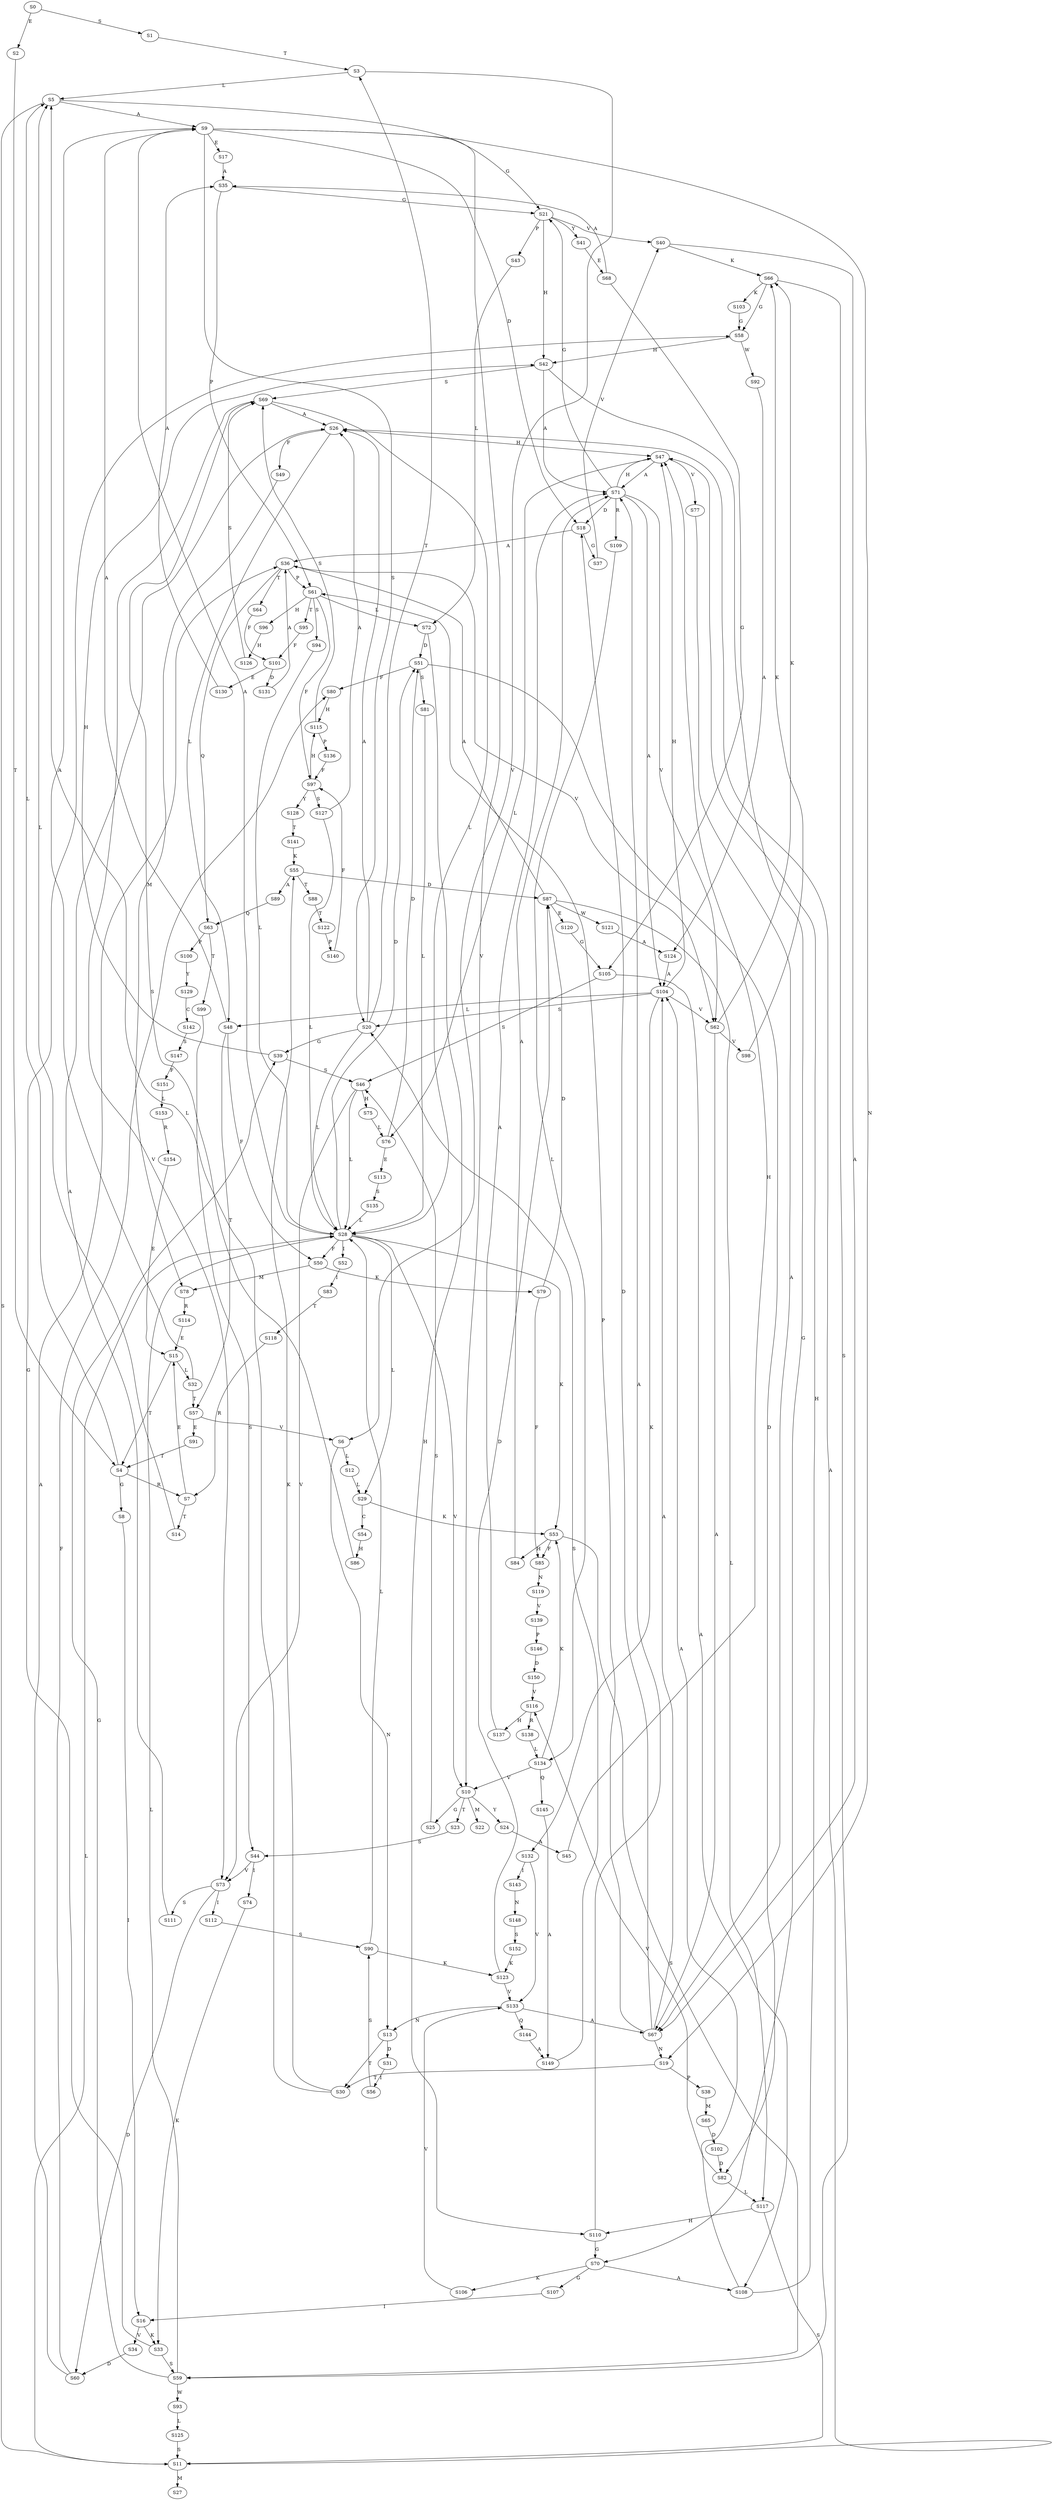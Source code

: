 strict digraph  {
	S0 -> S1 [ label = S ];
	S0 -> S2 [ label = E ];
	S1 -> S3 [ label = T ];
	S2 -> S4 [ label = T ];
	S3 -> S5 [ label = L ];
	S3 -> S6 [ label = V ];
	S4 -> S7 [ label = R ];
	S4 -> S8 [ label = G ];
	S4 -> S5 [ label = L ];
	S5 -> S9 [ label = A ];
	S5 -> S10 [ label = V ];
	S5 -> S11 [ label = S ];
	S6 -> S12 [ label = L ];
	S6 -> S13 [ label = N ];
	S7 -> S14 [ label = T ];
	S7 -> S15 [ label = E ];
	S8 -> S16 [ label = I ];
	S9 -> S17 [ label = E ];
	S9 -> S18 [ label = D ];
	S9 -> S19 [ label = N ];
	S9 -> S20 [ label = S ];
	S9 -> S21 [ label = G ];
	S10 -> S22 [ label = M ];
	S10 -> S23 [ label = T ];
	S10 -> S24 [ label = Y ];
	S10 -> S25 [ label = G ];
	S11 -> S26 [ label = A ];
	S11 -> S27 [ label = M ];
	S11 -> S28 [ label = L ];
	S12 -> S29 [ label = L ];
	S13 -> S30 [ label = T ];
	S13 -> S31 [ label = D ];
	S14 -> S5 [ label = L ];
	S15 -> S32 [ label = L ];
	S15 -> S4 [ label = T ];
	S16 -> S33 [ label = K ];
	S16 -> S34 [ label = V ];
	S17 -> S35 [ label = A ];
	S18 -> S36 [ label = A ];
	S18 -> S37 [ label = G ];
	S19 -> S30 [ label = T ];
	S19 -> S38 [ label = P ];
	S20 -> S39 [ label = G ];
	S20 -> S28 [ label = L ];
	S20 -> S26 [ label = A ];
	S20 -> S3 [ label = T ];
	S21 -> S40 [ label = V ];
	S21 -> S41 [ label = Y ];
	S21 -> S42 [ label = H ];
	S21 -> S43 [ label = P ];
	S23 -> S44 [ label = S ];
	S24 -> S45 [ label = A ];
	S25 -> S46 [ label = S ];
	S26 -> S47 [ label = H ];
	S26 -> S48 [ label = L ];
	S26 -> S49 [ label = F ];
	S28 -> S10 [ label = V ];
	S28 -> S50 [ label = F ];
	S28 -> S51 [ label = D ];
	S28 -> S9 [ label = A ];
	S28 -> S29 [ label = L ];
	S28 -> S52 [ label = I ];
	S28 -> S53 [ label = K ];
	S29 -> S53 [ label = K ];
	S29 -> S54 [ label = C ];
	S30 -> S55 [ label = K ];
	S30 -> S5 [ label = L ];
	S31 -> S56 [ label = I ];
	S32 -> S9 [ label = A ];
	S32 -> S57 [ label = T ];
	S33 -> S58 [ label = G ];
	S33 -> S59 [ label = S ];
	S34 -> S60 [ label = D ];
	S35 -> S21 [ label = G ];
	S35 -> S61 [ label = P ];
	S36 -> S61 [ label = P ];
	S36 -> S62 [ label = V ];
	S36 -> S63 [ label = Q ];
	S36 -> S64 [ label = T ];
	S37 -> S40 [ label = V ];
	S38 -> S65 [ label = M ];
	S39 -> S42 [ label = H ];
	S39 -> S46 [ label = S ];
	S40 -> S66 [ label = K ];
	S40 -> S67 [ label = A ];
	S41 -> S68 [ label = E ];
	S42 -> S69 [ label = S ];
	S42 -> S70 [ label = G ];
	S42 -> S71 [ label = A ];
	S43 -> S72 [ label = L ];
	S44 -> S73 [ label = V ];
	S44 -> S74 [ label = I ];
	S45 -> S47 [ label = H ];
	S46 -> S28 [ label = L ];
	S46 -> S75 [ label = H ];
	S46 -> S73 [ label = V ];
	S47 -> S71 [ label = A ];
	S47 -> S76 [ label = L ];
	S47 -> S77 [ label = V ];
	S48 -> S57 [ label = T ];
	S48 -> S50 [ label = F ];
	S48 -> S9 [ label = A ];
	S49 -> S78 [ label = M ];
	S50 -> S78 [ label = M ];
	S50 -> S79 [ label = K ];
	S51 -> S80 [ label = F ];
	S51 -> S81 [ label = S ];
	S51 -> S82 [ label = D ];
	S52 -> S83 [ label = I ];
	S53 -> S84 [ label = H ];
	S53 -> S85 [ label = F ];
	S53 -> S59 [ label = S ];
	S54 -> S86 [ label = H ];
	S55 -> S87 [ label = D ];
	S55 -> S88 [ label = T ];
	S55 -> S89 [ label = A ];
	S56 -> S90 [ label = S ];
	S57 -> S6 [ label = V ];
	S57 -> S91 [ label = E ];
	S58 -> S92 [ label = W ];
	S58 -> S42 [ label = H ];
	S59 -> S93 [ label = W ];
	S59 -> S39 [ label = G ];
	S59 -> S28 [ label = L ];
	S60 -> S80 [ label = F ];
	S60 -> S36 [ label = A ];
	S61 -> S94 [ label = S ];
	S61 -> S72 [ label = L ];
	S61 -> S95 [ label = T ];
	S61 -> S96 [ label = H ];
	S61 -> S97 [ label = F ];
	S62 -> S66 [ label = K ];
	S62 -> S67 [ label = A ];
	S62 -> S98 [ label = V ];
	S63 -> S99 [ label = T ];
	S63 -> S100 [ label = P ];
	S64 -> S101 [ label = F ];
	S65 -> S102 [ label = D ];
	S66 -> S58 [ label = G ];
	S66 -> S103 [ label = K ];
	S66 -> S59 [ label = S ];
	S67 -> S19 [ label = N ];
	S67 -> S61 [ label = P ];
	S67 -> S104 [ label = A ];
	S67 -> S18 [ label = D ];
	S68 -> S105 [ label = G ];
	S68 -> S35 [ label = A ];
	S69 -> S28 [ label = L ];
	S69 -> S73 [ label = V ];
	S69 -> S26 [ label = A ];
	S70 -> S106 [ label = K ];
	S70 -> S107 [ label = G ];
	S70 -> S108 [ label = A ];
	S71 -> S21 [ label = G ];
	S71 -> S62 [ label = V ];
	S71 -> S47 [ label = H ];
	S71 -> S104 [ label = A ];
	S71 -> S109 [ label = R ];
	S71 -> S18 [ label = D ];
	S72 -> S110 [ label = H ];
	S72 -> S51 [ label = D ];
	S73 -> S111 [ label = S ];
	S73 -> S60 [ label = D ];
	S73 -> S112 [ label = I ];
	S74 -> S33 [ label = K ];
	S75 -> S76 [ label = L ];
	S76 -> S51 [ label = D ];
	S76 -> S113 [ label = E ];
	S77 -> S67 [ label = A ];
	S78 -> S114 [ label = R ];
	S79 -> S87 [ label = D ];
	S79 -> S85 [ label = F ];
	S80 -> S115 [ label = H ];
	S81 -> S28 [ label = L ];
	S82 -> S116 [ label = V ];
	S82 -> S117 [ label = L ];
	S83 -> S118 [ label = T ];
	S84 -> S71 [ label = A ];
	S85 -> S119 [ label = N ];
	S86 -> S69 [ label = S ];
	S87 -> S36 [ label = A ];
	S87 -> S117 [ label = L ];
	S87 -> S120 [ label = E ];
	S87 -> S121 [ label = W ];
	S88 -> S122 [ label = T ];
	S89 -> S63 [ label = Q ];
	S90 -> S123 [ label = K ];
	S90 -> S28 [ label = L ];
	S91 -> S4 [ label = T ];
	S92 -> S124 [ label = A ];
	S93 -> S125 [ label = L ];
	S94 -> S28 [ label = L ];
	S95 -> S101 [ label = F ];
	S96 -> S126 [ label = H ];
	S97 -> S127 [ label = S ];
	S97 -> S128 [ label = Y ];
	S97 -> S115 [ label = H ];
	S98 -> S66 [ label = K ];
	S99 -> S44 [ label = S ];
	S100 -> S129 [ label = Y ];
	S101 -> S130 [ label = E ];
	S101 -> S131 [ label = D ];
	S102 -> S82 [ label = D ];
	S103 -> S58 [ label = G ];
	S104 -> S132 [ label = K ];
	S104 -> S48 [ label = L ];
	S104 -> S20 [ label = S ];
	S104 -> S62 [ label = V ];
	S104 -> S47 [ label = H ];
	S105 -> S108 [ label = A ];
	S105 -> S46 [ label = S ];
	S106 -> S133 [ label = V ];
	S107 -> S16 [ label = I ];
	S108 -> S47 [ label = H ];
	S108 -> S104 [ label = A ];
	S109 -> S134 [ label = L ];
	S110 -> S71 [ label = A ];
	S110 -> S70 [ label = G ];
	S111 -> S26 [ label = A ];
	S112 -> S90 [ label = S ];
	S113 -> S135 [ label = S ];
	S114 -> S15 [ label = E ];
	S115 -> S136 [ label = P ];
	S115 -> S69 [ label = S ];
	S116 -> S137 [ label = H ];
	S116 -> S138 [ label = R ];
	S117 -> S11 [ label = S ];
	S117 -> S110 [ label = H ];
	S118 -> S7 [ label = R ];
	S119 -> S139 [ label = V ];
	S120 -> S105 [ label = G ];
	S121 -> S124 [ label = A ];
	S122 -> S140 [ label = P ];
	S123 -> S87 [ label = D ];
	S123 -> S133 [ label = V ];
	S124 -> S104 [ label = A ];
	S125 -> S11 [ label = S ];
	S126 -> S69 [ label = S ];
	S127 -> S28 [ label = L ];
	S127 -> S26 [ label = A ];
	S128 -> S141 [ label = T ];
	S129 -> S142 [ label = C ];
	S130 -> S35 [ label = A ];
	S131 -> S36 [ label = A ];
	S132 -> S133 [ label = V ];
	S132 -> S143 [ label = I ];
	S133 -> S13 [ label = N ];
	S133 -> S144 [ label = Q ];
	S133 -> S67 [ label = A ];
	S134 -> S53 [ label = K ];
	S134 -> S145 [ label = Q ];
	S134 -> S10 [ label = V ];
	S135 -> S28 [ label = L ];
	S136 -> S97 [ label = F ];
	S137 -> S71 [ label = A ];
	S138 -> S134 [ label = L ];
	S139 -> S146 [ label = P ];
	S140 -> S97 [ label = F ];
	S141 -> S55 [ label = K ];
	S142 -> S147 [ label = S ];
	S143 -> S148 [ label = N ];
	S144 -> S149 [ label = A ];
	S145 -> S149 [ label = A ];
	S146 -> S150 [ label = D ];
	S147 -> S151 [ label = F ];
	S148 -> S152 [ label = S ];
	S149 -> S20 [ label = S ];
	S150 -> S116 [ label = V ];
	S151 -> S153 [ label = L ];
	S152 -> S123 [ label = K ];
	S153 -> S154 [ label = R ];
	S154 -> S15 [ label = E ];
}
